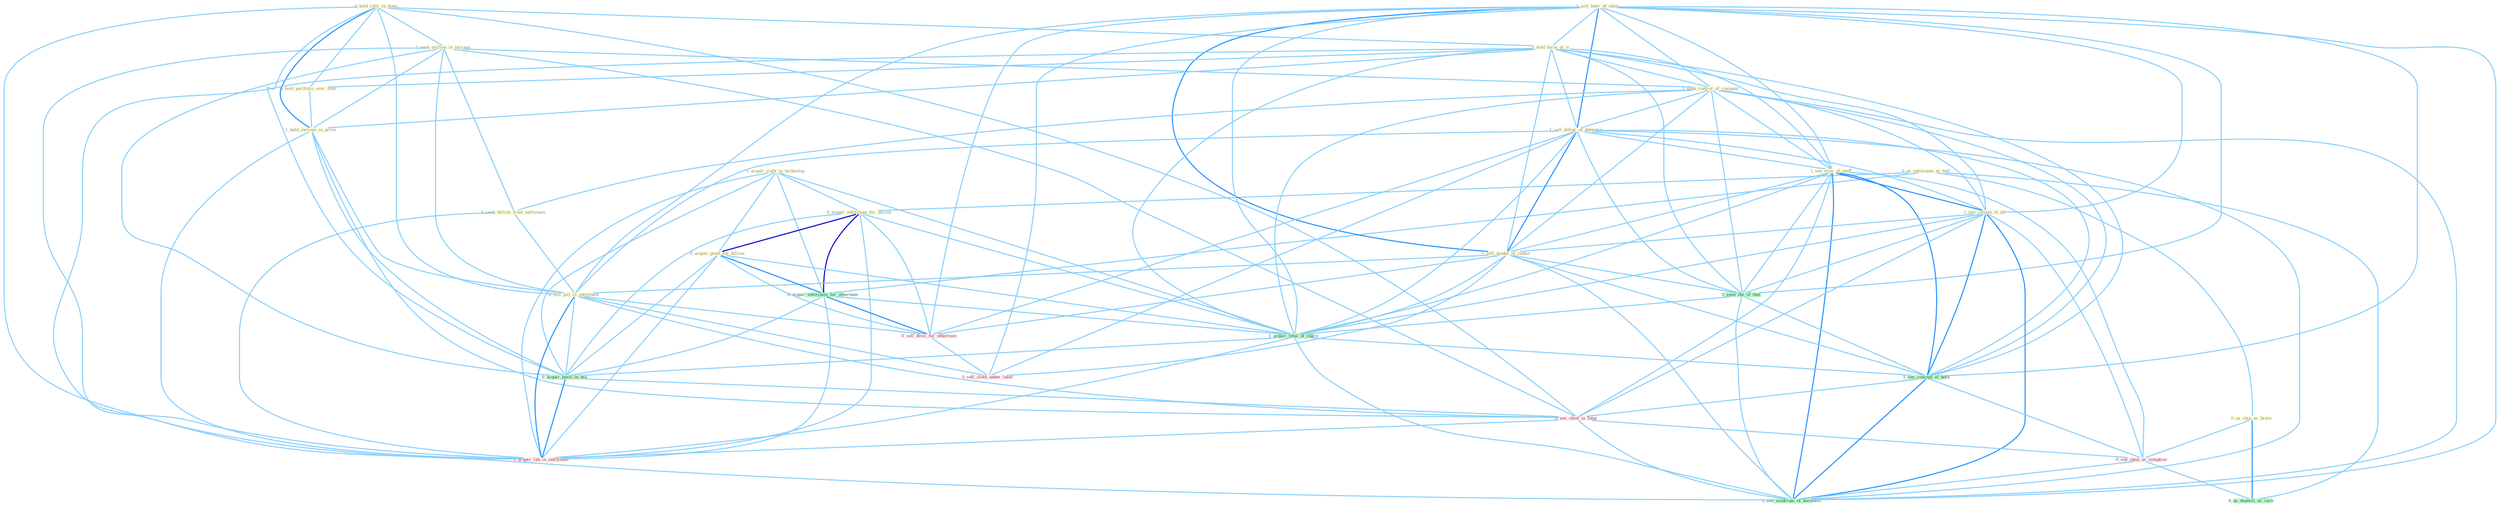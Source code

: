 Graph G{ 
    node
    [shape=polygon,style=filled,width=.5,height=.06,color="#BDFCC9",fixedsize=true,fontsize=4,
    fontcolor="#2f4f4f"];
    {node
    [color="#ffffe0", fontcolor="#8b7d6b"] "1_acquir_right_to_technolog " "0_us_entitynam_at_half " "0_acquir_entitynam_for_billion " "0_hold_ralli_in_hope " "1_seek_million_in_increas " "1_sell_beer_of_choic " "1_hold_form_of_it " "0_us_chip_as_brain " "1_seek_control_of_compani " "0_hold_portfolio_over_year " "1_hold_increas_in_price " "0_seek_billion_from_entitynam " "1_sell_dollar_of_debentur " "1_see_eros_of_staff " "1_see_culmin_of_all " "1_sell_model_of_center " "0_sell_pill_in_entitynam " "0_acquir_giant_for_billion "}
{node [color="#fff0f5", fontcolor="#b22222"] "0_sell_divis_for_othernum " "0_sell_cloth_under_label " "0_see_chief_in_futur " "0_see_shop_as_symptom " "1_acquir_lab_in_entitynam "}
edge [color="#B0E2FF"];

	"1_acquir_right_to_technolog " -- "0_acquir_entitynam_for_billion " [w="1", color="#87cefa" ];
	"1_acquir_right_to_technolog " -- "0_acquir_giant_for_billion " [w="1", color="#87cefa" ];
	"1_acquir_right_to_technolog " -- "0_acquir_entitynam_for_othernum " [w="1", color="#87cefa" ];
	"1_acquir_right_to_technolog " -- "1_acquir_total_of_share " [w="1", color="#87cefa" ];
	"1_acquir_right_to_technolog " -- "0_acquir_posit_in_bid " [w="1", color="#87cefa" ];
	"1_acquir_right_to_technolog " -- "1_acquir_lab_in_entitynam " [w="1", color="#87cefa" ];
	"0_us_entitynam_at_half " -- "0_acquir_entitynam_for_billion " [w="1", color="#87cefa" ];
	"0_us_entitynam_at_half " -- "0_us_chip_as_brain " [w="1", color="#87cefa" ];
	"0_us_entitynam_at_half " -- "0_acquir_entitynam_for_othernum " [w="1", color="#87cefa" ];
	"0_us_entitynam_at_half " -- "0_us_deposit_as_cach " [w="1", color="#87cefa" ];
	"0_acquir_entitynam_for_billion " -- "0_acquir_giant_for_billion " [w="3", color="#0000cd" , len=0.6];
	"0_acquir_entitynam_for_billion " -- "0_acquir_entitynam_for_othernum " [w="3", color="#0000cd" , len=0.6];
	"0_acquir_entitynam_for_billion " -- "0_sell_divis_for_othernum " [w="1", color="#87cefa" ];
	"0_acquir_entitynam_for_billion " -- "1_acquir_total_of_share " [w="1", color="#87cefa" ];
	"0_acquir_entitynam_for_billion " -- "0_acquir_posit_in_bid " [w="1", color="#87cefa" ];
	"0_acquir_entitynam_for_billion " -- "1_acquir_lab_in_entitynam " [w="1", color="#87cefa" ];
	"0_hold_ralli_in_hope " -- "1_seek_million_in_increas " [w="1", color="#87cefa" ];
	"0_hold_ralli_in_hope " -- "1_hold_form_of_it " [w="1", color="#87cefa" ];
	"0_hold_ralli_in_hope " -- "0_hold_portfolio_over_year " [w="1", color="#87cefa" ];
	"0_hold_ralli_in_hope " -- "1_hold_increas_in_price " [w="2", color="#1e90ff" , len=0.8];
	"0_hold_ralli_in_hope " -- "0_sell_pill_in_entitynam " [w="1", color="#87cefa" ];
	"0_hold_ralli_in_hope " -- "0_acquir_posit_in_bid " [w="1", color="#87cefa" ];
	"0_hold_ralli_in_hope " -- "0_see_chief_in_futur " [w="1", color="#87cefa" ];
	"0_hold_ralli_in_hope " -- "1_acquir_lab_in_entitynam " [w="1", color="#87cefa" ];
	"1_seek_million_in_increas " -- "1_seek_control_of_compani " [w="1", color="#87cefa" ];
	"1_seek_million_in_increas " -- "1_hold_increas_in_price " [w="1", color="#87cefa" ];
	"1_seek_million_in_increas " -- "0_seek_billion_from_entitynam " [w="1", color="#87cefa" ];
	"1_seek_million_in_increas " -- "0_sell_pill_in_entitynam " [w="1", color="#87cefa" ];
	"1_seek_million_in_increas " -- "0_acquir_posit_in_bid " [w="1", color="#87cefa" ];
	"1_seek_million_in_increas " -- "0_see_chief_in_futur " [w="1", color="#87cefa" ];
	"1_seek_million_in_increas " -- "1_acquir_lab_in_entitynam " [w="1", color="#87cefa" ];
	"1_sell_beer_of_choic " -- "1_hold_form_of_it " [w="1", color="#87cefa" ];
	"1_sell_beer_of_choic " -- "1_seek_control_of_compani " [w="1", color="#87cefa" ];
	"1_sell_beer_of_choic " -- "1_sell_dollar_of_debentur " [w="2", color="#1e90ff" , len=0.8];
	"1_sell_beer_of_choic " -- "1_see_eros_of_staff " [w="1", color="#87cefa" ];
	"1_sell_beer_of_choic " -- "1_see_culmin_of_all " [w="1", color="#87cefa" ];
	"1_sell_beer_of_choic " -- "1_sell_model_of_center " [w="2", color="#1e90ff" , len=0.8];
	"1_sell_beer_of_choic " -- "0_sell_pill_in_entitynam " [w="1", color="#87cefa" ];
	"1_sell_beer_of_choic " -- "1_seen_the_of_that " [w="1", color="#87cefa" ];
	"1_sell_beer_of_choic " -- "0_sell_divis_for_othernum " [w="1", color="#87cefa" ];
	"1_sell_beer_of_choic " -- "1_acquir_total_of_share " [w="1", color="#87cefa" ];
	"1_sell_beer_of_choic " -- "0_sell_cloth_under_label " [w="1", color="#87cefa" ];
	"1_sell_beer_of_choic " -- "1_see_concept_of_both " [w="1", color="#87cefa" ];
	"1_sell_beer_of_choic " -- "1_see_modicum_of_normalci " [w="1", color="#87cefa" ];
	"1_hold_form_of_it " -- "1_seek_control_of_compani " [w="1", color="#87cefa" ];
	"1_hold_form_of_it " -- "0_hold_portfolio_over_year " [w="1", color="#87cefa" ];
	"1_hold_form_of_it " -- "1_hold_increas_in_price " [w="1", color="#87cefa" ];
	"1_hold_form_of_it " -- "1_sell_dollar_of_debentur " [w="1", color="#87cefa" ];
	"1_hold_form_of_it " -- "1_see_eros_of_staff " [w="1", color="#87cefa" ];
	"1_hold_form_of_it " -- "1_see_culmin_of_all " [w="1", color="#87cefa" ];
	"1_hold_form_of_it " -- "1_sell_model_of_center " [w="1", color="#87cefa" ];
	"1_hold_form_of_it " -- "1_seen_the_of_that " [w="1", color="#87cefa" ];
	"1_hold_form_of_it " -- "1_acquir_total_of_share " [w="1", color="#87cefa" ];
	"1_hold_form_of_it " -- "1_see_concept_of_both " [w="1", color="#87cefa" ];
	"1_hold_form_of_it " -- "1_see_modicum_of_normalci " [w="1", color="#87cefa" ];
	"0_us_chip_as_brain " -- "0_see_shop_as_symptom " [w="1", color="#87cefa" ];
	"0_us_chip_as_brain " -- "0_us_deposit_as_cach " [w="2", color="#1e90ff" , len=0.8];
	"1_seek_control_of_compani " -- "0_seek_billion_from_entitynam " [w="1", color="#87cefa" ];
	"1_seek_control_of_compani " -- "1_sell_dollar_of_debentur " [w="1", color="#87cefa" ];
	"1_seek_control_of_compani " -- "1_see_eros_of_staff " [w="1", color="#87cefa" ];
	"1_seek_control_of_compani " -- "1_see_culmin_of_all " [w="1", color="#87cefa" ];
	"1_seek_control_of_compani " -- "1_sell_model_of_center " [w="1", color="#87cefa" ];
	"1_seek_control_of_compani " -- "1_seen_the_of_that " [w="1", color="#87cefa" ];
	"1_seek_control_of_compani " -- "1_acquir_total_of_share " [w="1", color="#87cefa" ];
	"1_seek_control_of_compani " -- "1_see_concept_of_both " [w="1", color="#87cefa" ];
	"1_seek_control_of_compani " -- "1_see_modicum_of_normalci " [w="1", color="#87cefa" ];
	"0_hold_portfolio_over_year " -- "1_hold_increas_in_price " [w="1", color="#87cefa" ];
	"1_hold_increas_in_price " -- "0_sell_pill_in_entitynam " [w="1", color="#87cefa" ];
	"1_hold_increas_in_price " -- "0_acquir_posit_in_bid " [w="1", color="#87cefa" ];
	"1_hold_increas_in_price " -- "0_see_chief_in_futur " [w="1", color="#87cefa" ];
	"1_hold_increas_in_price " -- "1_acquir_lab_in_entitynam " [w="1", color="#87cefa" ];
	"0_seek_billion_from_entitynam " -- "0_sell_pill_in_entitynam " [w="1", color="#87cefa" ];
	"0_seek_billion_from_entitynam " -- "1_acquir_lab_in_entitynam " [w="1", color="#87cefa" ];
	"1_sell_dollar_of_debentur " -- "1_see_eros_of_staff " [w="1", color="#87cefa" ];
	"1_sell_dollar_of_debentur " -- "1_see_culmin_of_all " [w="1", color="#87cefa" ];
	"1_sell_dollar_of_debentur " -- "1_sell_model_of_center " [w="2", color="#1e90ff" , len=0.8];
	"1_sell_dollar_of_debentur " -- "0_sell_pill_in_entitynam " [w="1", color="#87cefa" ];
	"1_sell_dollar_of_debentur " -- "1_seen_the_of_that " [w="1", color="#87cefa" ];
	"1_sell_dollar_of_debentur " -- "0_sell_divis_for_othernum " [w="1", color="#87cefa" ];
	"1_sell_dollar_of_debentur " -- "1_acquir_total_of_share " [w="1", color="#87cefa" ];
	"1_sell_dollar_of_debentur " -- "0_sell_cloth_under_label " [w="1", color="#87cefa" ];
	"1_sell_dollar_of_debentur " -- "1_see_concept_of_both " [w="1", color="#87cefa" ];
	"1_sell_dollar_of_debentur " -- "1_see_modicum_of_normalci " [w="1", color="#87cefa" ];
	"1_see_eros_of_staff " -- "1_see_culmin_of_all " [w="2", color="#1e90ff" , len=0.8];
	"1_see_eros_of_staff " -- "1_sell_model_of_center " [w="1", color="#87cefa" ];
	"1_see_eros_of_staff " -- "1_seen_the_of_that " [w="1", color="#87cefa" ];
	"1_see_eros_of_staff " -- "1_acquir_total_of_share " [w="1", color="#87cefa" ];
	"1_see_eros_of_staff " -- "1_see_concept_of_both " [w="2", color="#1e90ff" , len=0.8];
	"1_see_eros_of_staff " -- "0_see_chief_in_futur " [w="1", color="#87cefa" ];
	"1_see_eros_of_staff " -- "0_see_shop_as_symptom " [w="1", color="#87cefa" ];
	"1_see_eros_of_staff " -- "1_see_modicum_of_normalci " [w="2", color="#1e90ff" , len=0.8];
	"1_see_culmin_of_all " -- "1_sell_model_of_center " [w="1", color="#87cefa" ];
	"1_see_culmin_of_all " -- "1_seen_the_of_that " [w="1", color="#87cefa" ];
	"1_see_culmin_of_all " -- "1_acquir_total_of_share " [w="1", color="#87cefa" ];
	"1_see_culmin_of_all " -- "1_see_concept_of_both " [w="2", color="#1e90ff" , len=0.8];
	"1_see_culmin_of_all " -- "0_see_chief_in_futur " [w="1", color="#87cefa" ];
	"1_see_culmin_of_all " -- "0_see_shop_as_symptom " [w="1", color="#87cefa" ];
	"1_see_culmin_of_all " -- "1_see_modicum_of_normalci " [w="2", color="#1e90ff" , len=0.8];
	"1_sell_model_of_center " -- "0_sell_pill_in_entitynam " [w="1", color="#87cefa" ];
	"1_sell_model_of_center " -- "1_seen_the_of_that " [w="1", color="#87cefa" ];
	"1_sell_model_of_center " -- "0_sell_divis_for_othernum " [w="1", color="#87cefa" ];
	"1_sell_model_of_center " -- "1_acquir_total_of_share " [w="1", color="#87cefa" ];
	"1_sell_model_of_center " -- "0_sell_cloth_under_label " [w="1", color="#87cefa" ];
	"1_sell_model_of_center " -- "1_see_concept_of_both " [w="1", color="#87cefa" ];
	"1_sell_model_of_center " -- "1_see_modicum_of_normalci " [w="1", color="#87cefa" ];
	"0_sell_pill_in_entitynam " -- "0_sell_divis_for_othernum " [w="1", color="#87cefa" ];
	"0_sell_pill_in_entitynam " -- "0_sell_cloth_under_label " [w="1", color="#87cefa" ];
	"0_sell_pill_in_entitynam " -- "0_acquir_posit_in_bid " [w="1", color="#87cefa" ];
	"0_sell_pill_in_entitynam " -- "0_see_chief_in_futur " [w="1", color="#87cefa" ];
	"0_sell_pill_in_entitynam " -- "1_acquir_lab_in_entitynam " [w="2", color="#1e90ff" , len=0.8];
	"0_acquir_giant_for_billion " -- "0_acquir_entitynam_for_othernum " [w="2", color="#1e90ff" , len=0.8];
	"0_acquir_giant_for_billion " -- "0_sell_divis_for_othernum " [w="1", color="#87cefa" ];
	"0_acquir_giant_for_billion " -- "1_acquir_total_of_share " [w="1", color="#87cefa" ];
	"0_acquir_giant_for_billion " -- "0_acquir_posit_in_bid " [w="1", color="#87cefa" ];
	"0_acquir_giant_for_billion " -- "1_acquir_lab_in_entitynam " [w="1", color="#87cefa" ];
	"0_acquir_entitynam_for_othernum " -- "0_sell_divis_for_othernum " [w="2", color="#1e90ff" , len=0.8];
	"0_acquir_entitynam_for_othernum " -- "1_acquir_total_of_share " [w="1", color="#87cefa" ];
	"0_acquir_entitynam_for_othernum " -- "0_acquir_posit_in_bid " [w="1", color="#87cefa" ];
	"0_acquir_entitynam_for_othernum " -- "1_acquir_lab_in_entitynam " [w="1", color="#87cefa" ];
	"1_seen_the_of_that " -- "1_acquir_total_of_share " [w="1", color="#87cefa" ];
	"1_seen_the_of_that " -- "1_see_concept_of_both " [w="1", color="#87cefa" ];
	"1_seen_the_of_that " -- "1_see_modicum_of_normalci " [w="1", color="#87cefa" ];
	"0_sell_divis_for_othernum " -- "0_sell_cloth_under_label " [w="1", color="#87cefa" ];
	"1_acquir_total_of_share " -- "0_acquir_posit_in_bid " [w="1", color="#87cefa" ];
	"1_acquir_total_of_share " -- "1_see_concept_of_both " [w="1", color="#87cefa" ];
	"1_acquir_total_of_share " -- "1_acquir_lab_in_entitynam " [w="1", color="#87cefa" ];
	"1_acquir_total_of_share " -- "1_see_modicum_of_normalci " [w="1", color="#87cefa" ];
	"0_acquir_posit_in_bid " -- "0_see_chief_in_futur " [w="1", color="#87cefa" ];
	"0_acquir_posit_in_bid " -- "1_acquir_lab_in_entitynam " [w="2", color="#1e90ff" , len=0.8];
	"1_see_concept_of_both " -- "0_see_chief_in_futur " [w="1", color="#87cefa" ];
	"1_see_concept_of_both " -- "0_see_shop_as_symptom " [w="1", color="#87cefa" ];
	"1_see_concept_of_both " -- "1_see_modicum_of_normalci " [w="2", color="#1e90ff" , len=0.8];
	"0_see_chief_in_futur " -- "0_see_shop_as_symptom " [w="1", color="#87cefa" ];
	"0_see_chief_in_futur " -- "1_acquir_lab_in_entitynam " [w="1", color="#87cefa" ];
	"0_see_chief_in_futur " -- "1_see_modicum_of_normalci " [w="1", color="#87cefa" ];
	"0_see_shop_as_symptom " -- "0_us_deposit_as_cach " [w="1", color="#87cefa" ];
	"0_see_shop_as_symptom " -- "1_see_modicum_of_normalci " [w="1", color="#87cefa" ];
}